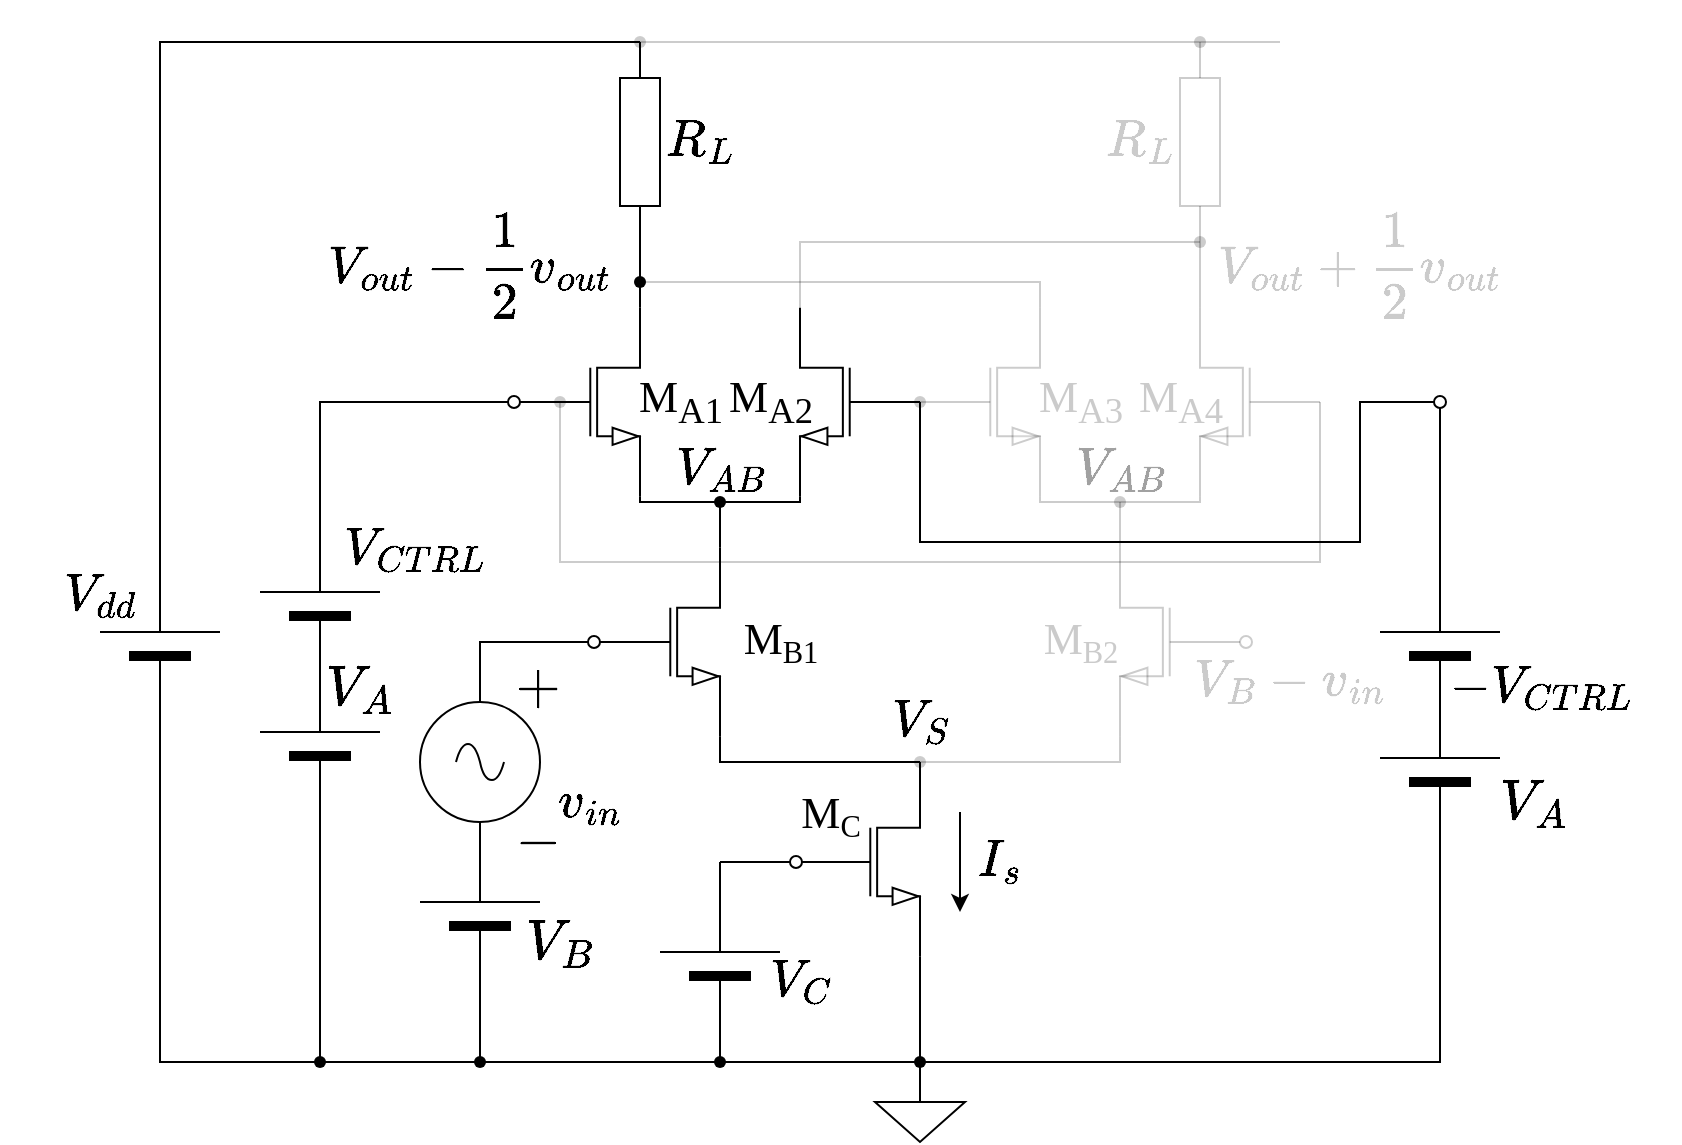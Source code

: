 <mxfile version="20.7.4" type="device"><diagram id="ffSt11Aic0SPQzXxFWyP" name="ページ1"><mxGraphModel dx="1863" dy="606" grid="1" gridSize="10" guides="1" tooltips="1" connect="1" arrows="1" fold="1" page="1" pageScale="1" pageWidth="827" pageHeight="1169" math="1" shadow="0"><root><mxCell id="0"/><mxCell id="1" parent="0"/><mxCell id="pcUQ-2sPdbmagXa1eSmp-2" value="&lt;font style=&quot;font-size: 22px;&quot;&gt;`V_{AB}`&lt;/font&gt;" style="text;html=1;align=center;verticalAlign=middle;resizable=0;points=[];autosize=1;strokeColor=none;fillColor=none;textOpacity=20;opacity=20;" parent="1" vertex="1"><mxGeometry x="385" y="294" width="110" height="40" as="geometry"/></mxCell><mxCell id="SI0TKcoXu1Lq45PawsJ8-3" value="&lt;font style=&quot;font-size: 22px;&quot;&gt;`V_{AB}`&lt;/font&gt;" style="text;html=1;align=center;verticalAlign=middle;resizable=0;points=[];autosize=1;strokeColor=none;fillColor=none;textOpacity=20;opacity=20;" parent="1" vertex="1"><mxGeometry x="385" y="294" width="110" height="40" as="geometry"/></mxCell><mxCell id="Kl91AahX80rybd4XG505-5" value="&lt;font style=&quot;font-size: 22px;&quot;&gt;`v_{i n}`&lt;/font&gt;" style="text;html=1;align=center;verticalAlign=middle;resizable=0;points=[];autosize=1;strokeColor=none;fillColor=none;" parent="1" vertex="1"><mxGeometry x="125" y="460" width="100" height="40" as="geometry"/></mxCell><mxCell id="LU3fdiuUTPA6JT0CcLVo-22" value="" style="shape=waypoint;sketch=0;fillStyle=solid;size=6;pointerEvents=1;points=[];fillColor=none;resizable=0;rotatable=0;perimeter=centerPerimeter;snapToPoint=1;opacity=20;" parent="1" vertex="1"><mxGeometry x="420" y="310" width="40" height="40" as="geometry"/></mxCell><mxCell id="LU3fdiuUTPA6JT0CcLVo-23" value="" style="shape=waypoint;sketch=0;fillStyle=solid;size=6;pointerEvents=1;points=[];fillColor=none;resizable=0;rotatable=0;perimeter=centerPerimeter;snapToPoint=1;" parent="1" vertex="1"><mxGeometry x="220" y="310" width="40" height="40" as="geometry"/></mxCell><mxCell id="LU3fdiuUTPA6JT0CcLVo-8" style="edgeStyle=orthogonalEdgeStyle;rounded=0;orthogonalLoop=1;jettySize=auto;html=1;exitX=1;exitY=1;exitDx=0;exitDy=0;exitPerimeter=0;entryX=1;entryY=1;entryDx=0;entryDy=0;entryPerimeter=0;endArrow=none;endFill=0;" parent="1" source="LU3fdiuUTPA6JT0CcLVo-1" target="LU3fdiuUTPA6JT0CcLVo-3" edge="1"><mxGeometry relative="1" as="geometry"><Array as="points"><mxPoint x="200" y="330"/><mxPoint x="280" y="330"/></Array></mxGeometry></mxCell><mxCell id="LU3fdiuUTPA6JT0CcLVo-1" value="" style="verticalLabelPosition=bottom;shadow=0;dashed=0;align=center;html=1;verticalAlign=top;shape=mxgraph.electrical.transistors.nmos;pointerEvents=1;" parent="1" vertex="1"><mxGeometry x="140" y="230" width="60" height="100" as="geometry"/></mxCell><mxCell id="LU3fdiuUTPA6JT0CcLVo-19" style="edgeStyle=orthogonalEdgeStyle;rounded=0;orthogonalLoop=1;jettySize=auto;html=1;exitX=1;exitY=0;exitDx=0;exitDy=0;exitPerimeter=0;entryX=1;entryY=0.5;entryDx=0;entryDy=0;entryPerimeter=0;endArrow=none;endFill=0;textOpacity=20;opacity=20;" parent="1" source="LU3fdiuUTPA6JT0CcLVo-3" target="LU3fdiuUTPA6JT0CcLVo-15" edge="1"><mxGeometry relative="1" as="geometry"><Array as="points"><mxPoint x="280" y="200"/></Array></mxGeometry></mxCell><mxCell id="LU3fdiuUTPA6JT0CcLVo-37" style="edgeStyle=orthogonalEdgeStyle;rounded=0;orthogonalLoop=1;jettySize=auto;html=1;exitX=0;exitY=0.5;exitDx=0;exitDy=0;exitPerimeter=0;endArrow=none;endFill=0;entryX=0;entryY=0.5;entryDx=0;entryDy=0;" parent="1" source="LU3fdiuUTPA6JT0CcLVo-3" target="LU3fdiuUTPA6JT0CcLVo-40" edge="1"><mxGeometry relative="1" as="geometry"><mxPoint x="580" y="350" as="targetPoint"/><Array as="points"><mxPoint x="340" y="350"/><mxPoint x="560" y="350"/><mxPoint x="560" y="280"/></Array></mxGeometry></mxCell><mxCell id="LU3fdiuUTPA6JT0CcLVo-3" value="" style="verticalLabelPosition=bottom;shadow=0;dashed=0;align=center;html=1;verticalAlign=top;shape=mxgraph.electrical.transistors.nmos;pointerEvents=1;flipH=1;" parent="1" vertex="1"><mxGeometry x="280" y="230" width="60" height="100" as="geometry"/></mxCell><mxCell id="LU3fdiuUTPA6JT0CcLVo-9" style="edgeStyle=orthogonalEdgeStyle;rounded=0;orthogonalLoop=1;jettySize=auto;html=1;exitX=1;exitY=1;exitDx=0;exitDy=0;exitPerimeter=0;entryX=1;entryY=1;entryDx=0;entryDy=0;entryPerimeter=0;endArrow=none;endFill=0;opacity=20;" parent="1" source="LU3fdiuUTPA6JT0CcLVo-4" target="LU3fdiuUTPA6JT0CcLVo-5" edge="1"><mxGeometry relative="1" as="geometry"><Array as="points"><mxPoint x="400" y="330"/><mxPoint x="480" y="330"/></Array></mxGeometry></mxCell><mxCell id="LU3fdiuUTPA6JT0CcLVo-18" style="edgeStyle=orthogonalEdgeStyle;rounded=0;orthogonalLoop=1;jettySize=auto;html=1;exitX=1;exitY=0;exitDx=0;exitDy=0;exitPerimeter=0;endArrow=none;endFill=0;textOpacity=20;opacity=20;" parent="1" source="LU3fdiuUTPA6JT0CcLVo-4" edge="1"><mxGeometry relative="1" as="geometry"><mxPoint x="200" y="220" as="targetPoint"/><Array as="points"><mxPoint x="400" y="220"/></Array></mxGeometry></mxCell><mxCell id="LU3fdiuUTPA6JT0CcLVo-4" value="" style="verticalLabelPosition=bottom;shadow=0;dashed=0;align=center;html=1;verticalAlign=top;shape=mxgraph.electrical.transistors.nmos;pointerEvents=1;textOpacity=20;opacity=20;" parent="1" vertex="1"><mxGeometry x="340" y="230" width="60" height="100" as="geometry"/></mxCell><mxCell id="LU3fdiuUTPA6JT0CcLVo-5" value="" style="verticalLabelPosition=bottom;shadow=0;dashed=0;align=center;html=1;verticalAlign=top;shape=mxgraph.electrical.transistors.nmos;pointerEvents=1;flipH=1;textOpacity=20;opacity=20;" parent="1" vertex="1"><mxGeometry x="480" y="230" width="60" height="100" as="geometry"/></mxCell><mxCell id="LU3fdiuUTPA6JT0CcLVo-10" style="edgeStyle=orthogonalEdgeStyle;rounded=0;orthogonalLoop=1;jettySize=auto;html=1;exitX=1;exitY=0;exitDx=0;exitDy=0;exitPerimeter=0;endArrow=none;endFill=0;" parent="1" source="LU3fdiuUTPA6JT0CcLVo-6" target="LU3fdiuUTPA6JT0CcLVo-23" edge="1"><mxGeometry relative="1" as="geometry"><mxPoint x="240" y="340" as="targetPoint"/></mxGeometry></mxCell><mxCell id="SI0TKcoXu1Lq45PawsJ8-9" style="edgeStyle=orthogonalEdgeStyle;shape=connector;rounded=0;orthogonalLoop=1;jettySize=auto;html=1;exitX=1;exitY=1;exitDx=0;exitDy=0;exitPerimeter=0;entryX=1.002;entryY=0.737;entryDx=0;entryDy=0;entryPerimeter=0;labelBackgroundColor=default;strokeColor=default;fontFamily=Helvetica;fontSize=11;fontColor=default;endArrow=none;endFill=0;" parent="1" source="LU3fdiuUTPA6JT0CcLVo-6" target="LU3fdiuUTPA6JT0CcLVo-24" edge="1"><mxGeometry relative="1" as="geometry"><Array as="points"><mxPoint x="240" y="460"/></Array></mxGeometry></mxCell><mxCell id="LU3fdiuUTPA6JT0CcLVo-6" value="" style="verticalLabelPosition=bottom;shadow=0;dashed=0;align=center;html=1;verticalAlign=top;shape=mxgraph.electrical.transistors.nmos;pointerEvents=1;" parent="1" vertex="1"><mxGeometry x="180" y="350" width="60" height="100" as="geometry"/></mxCell><mxCell id="LU3fdiuUTPA6JT0CcLVo-11" style="edgeStyle=orthogonalEdgeStyle;rounded=0;orthogonalLoop=1;jettySize=auto;html=1;exitX=1;exitY=0;exitDx=0;exitDy=0;exitPerimeter=0;endArrow=none;endFill=0;textOpacity=20;opacity=20;" parent="1" source="LU3fdiuUTPA6JT0CcLVo-7" target="LU3fdiuUTPA6JT0CcLVo-22" edge="1"><mxGeometry relative="1" as="geometry"><mxPoint x="440" y="340" as="targetPoint"/></mxGeometry></mxCell><mxCell id="SI0TKcoXu1Lq45PawsJ8-1" style="edgeStyle=orthogonalEdgeStyle;rounded=0;orthogonalLoop=1;jettySize=auto;html=1;exitX=1;exitY=1;exitDx=0;exitDy=0;exitPerimeter=0;entryX=0.989;entryY=0.579;entryDx=0;entryDy=0;entryPerimeter=0;opacity=20;endArrow=none;endFill=0;" parent="1" source="LU3fdiuUTPA6JT0CcLVo-7" target="LU3fdiuUTPA6JT0CcLVo-24" edge="1"><mxGeometry relative="1" as="geometry"><Array as="points"><mxPoint x="440" y="460"/></Array></mxGeometry></mxCell><mxCell id="LU3fdiuUTPA6JT0CcLVo-7" value="" style="verticalLabelPosition=bottom;shadow=0;dashed=0;align=center;html=1;verticalAlign=top;shape=mxgraph.electrical.transistors.nmos;pointerEvents=1;flipH=1;textOpacity=20;opacity=20;" parent="1" vertex="1"><mxGeometry x="440" y="350" width="60" height="100" as="geometry"/></mxCell><mxCell id="LU3fdiuUTPA6JT0CcLVo-31" style="edgeStyle=orthogonalEdgeStyle;rounded=0;orthogonalLoop=1;jettySize=auto;html=1;exitX=0.5;exitY=0;exitDx=0;exitDy=0;exitPerimeter=0;endArrow=none;endFill=0;" parent="1" target="LU3fdiuUTPA6JT0CcLVo-24" edge="1"><mxGeometry relative="1" as="geometry"><mxPoint x="340" y="480" as="sourcePoint"/></mxGeometry></mxCell><mxCell id="LU3fdiuUTPA6JT0CcLVo-16" style="edgeStyle=orthogonalEdgeStyle;rounded=0;orthogonalLoop=1;jettySize=auto;html=1;exitX=1;exitY=0.5;exitDx=0;exitDy=0;exitPerimeter=0;entryX=1;entryY=0;entryDx=0;entryDy=0;entryPerimeter=0;endArrow=none;endFill=0;" parent="1" source="LU3fdiuUTPA6JT0CcLVo-14" target="LU3fdiuUTPA6JT0CcLVo-1" edge="1"><mxGeometry relative="1" as="geometry"/></mxCell><mxCell id="LU3fdiuUTPA6JT0CcLVo-14" value="" style="pointerEvents=1;verticalLabelPosition=bottom;shadow=0;dashed=0;align=center;html=1;verticalAlign=top;shape=mxgraph.electrical.resistors.resistor_1;direction=south;" parent="1" vertex="1"><mxGeometry x="190" y="100" width="20" height="100" as="geometry"/></mxCell><mxCell id="LU3fdiuUTPA6JT0CcLVo-17" style="edgeStyle=orthogonalEdgeStyle;rounded=0;orthogonalLoop=1;jettySize=auto;html=1;exitX=1;exitY=0.5;exitDx=0;exitDy=0;exitPerimeter=0;entryX=1;entryY=0;entryDx=0;entryDy=0;entryPerimeter=0;endArrow=none;endFill=0;textOpacity=20;opacity=20;" parent="1" source="LU3fdiuUTPA6JT0CcLVo-15" target="LU3fdiuUTPA6JT0CcLVo-5" edge="1"><mxGeometry relative="1" as="geometry"/></mxCell><mxCell id="LU3fdiuUTPA6JT0CcLVo-15" value="" style="pointerEvents=1;verticalLabelPosition=bottom;shadow=0;dashed=0;align=center;html=1;verticalAlign=top;shape=mxgraph.electrical.resistors.resistor_1;direction=south;textOpacity=20;opacity=20;" parent="1" vertex="1"><mxGeometry x="470" y="100" width="20" height="100" as="geometry"/></mxCell><mxCell id="LU3fdiuUTPA6JT0CcLVo-20" value="" style="shape=waypoint;sketch=0;fillStyle=solid;size=6;pointerEvents=1;points=[];fillColor=none;resizable=0;rotatable=0;perimeter=centerPerimeter;snapToPoint=1;" parent="1" vertex="1"><mxGeometry x="180" y="200" width="40" height="40" as="geometry"/></mxCell><mxCell id="LU3fdiuUTPA6JT0CcLVo-21" value="" style="shape=waypoint;sketch=0;fillStyle=solid;size=6;pointerEvents=1;points=[];fillColor=none;resizable=0;rotatable=0;perimeter=centerPerimeter;snapToPoint=1;textOpacity=20;opacity=20;" parent="1" vertex="1"><mxGeometry x="460" y="180" width="40" height="40" as="geometry"/></mxCell><mxCell id="LU3fdiuUTPA6JT0CcLVo-24" value="" style="shape=waypoint;sketch=0;fillStyle=solid;size=6;pointerEvents=1;points=[];fillColor=none;resizable=0;rotatable=0;perimeter=centerPerimeter;snapToPoint=1;opacity=20;" parent="1" vertex="1"><mxGeometry x="320" y="440" width="40" height="40" as="geometry"/></mxCell><mxCell id="LU3fdiuUTPA6JT0CcLVo-27" value="" style="shape=waypoint;sketch=0;fillStyle=solid;size=6;pointerEvents=1;points=[];fillColor=none;resizable=0;rotatable=0;perimeter=centerPerimeter;snapToPoint=1;textOpacity=20;opacity=20;" parent="1" vertex="1"><mxGeometry x="180" y="80" width="40" height="40" as="geometry"/></mxCell><mxCell id="LU3fdiuUTPA6JT0CcLVo-28" value="" style="shape=waypoint;sketch=0;fillStyle=solid;size=6;pointerEvents=1;points=[];fillColor=none;resizable=0;rotatable=0;perimeter=centerPerimeter;snapToPoint=1;textOpacity=20;opacity=20;" parent="1" vertex="1"><mxGeometry x="460" y="80" width="40" height="40" as="geometry"/></mxCell><mxCell id="LU3fdiuUTPA6JT0CcLVo-29" value="" style="verticalLabelPosition=bottom;shadow=0;dashed=0;align=center;html=1;verticalAlign=top;strokeWidth=1;shape=ellipse;perimeter=ellipsePerimeter;aspect=fixed;" parent="1" vertex="1"><mxGeometry x="174" y="397" width="6" height="6" as="geometry"/></mxCell><mxCell id="SI0TKcoXu1Lq45PawsJ8-13" style="edgeStyle=orthogonalEdgeStyle;shape=connector;rounded=0;orthogonalLoop=1;jettySize=auto;html=1;exitX=0.5;exitY=0;exitDx=0;exitDy=0;exitPerimeter=0;entryX=-0.003;entryY=0.735;entryDx=0;entryDy=0;entryPerimeter=0;labelBackgroundColor=default;strokeColor=default;fontFamily=Helvetica;fontSize=11;fontColor=default;endArrow=none;endFill=0;" parent="1" source="LU3fdiuUTPA6JT0CcLVo-30" target="SI0TKcoXu1Lq45PawsJ8-11" edge="1"><mxGeometry relative="1" as="geometry"/></mxCell><mxCell id="LU3fdiuUTPA6JT0CcLVo-30" value="" style="pointerEvents=1;verticalLabelPosition=bottom;shadow=0;dashed=0;align=center;html=1;verticalAlign=top;shape=mxgraph.electrical.signal_sources.signal_ground;" parent="1" vertex="1"><mxGeometry x="317.5" y="620" width="45" height="30" as="geometry"/></mxCell><mxCell id="LU3fdiuUTPA6JT0CcLVo-33" value="" style="verticalLabelPosition=bottom;shadow=0;dashed=0;align=center;html=1;verticalAlign=top;strokeWidth=1;shape=ellipse;perimeter=ellipsePerimeter;aspect=fixed;" parent="1" vertex="1"><mxGeometry x="134" y="277" width="6" height="6" as="geometry"/></mxCell><mxCell id="LU3fdiuUTPA6JT0CcLVo-34" value="" style="verticalLabelPosition=bottom;shadow=0;dashed=0;align=center;html=1;verticalAlign=top;strokeWidth=1;shape=ellipse;perimeter=ellipsePerimeter;aspect=fixed;textOpacity=20;opacity=20;" parent="1" vertex="1"><mxGeometry x="500" y="397" width="6" height="6" as="geometry"/></mxCell><mxCell id="LU3fdiuUTPA6JT0CcLVo-38" value="" style="endArrow=none;html=1;rounded=0;exitX=0;exitY=0.5;exitDx=0;exitDy=0;exitPerimeter=0;opacity=20;" parent="1" source="LU3fdiuUTPA6JT0CcLVo-5" edge="1"><mxGeometry width="50" height="50" relative="1" as="geometry"><mxPoint x="540" y="360" as="sourcePoint"/><mxPoint x="160" y="280" as="targetPoint"/><Array as="points"><mxPoint x="540" y="360"/><mxPoint x="160" y="360"/></Array></mxGeometry></mxCell><mxCell id="LU3fdiuUTPA6JT0CcLVo-39" value="" style="shape=waypoint;sketch=0;fillStyle=solid;size=6;pointerEvents=1;points=[];fillColor=none;resizable=0;rotatable=0;perimeter=centerPerimeter;snapToPoint=1;opacity=20;" parent="1" vertex="1"><mxGeometry x="140" y="260" width="40" height="40" as="geometry"/></mxCell><mxCell id="LU3fdiuUTPA6JT0CcLVo-40" value="" style="verticalLabelPosition=bottom;shadow=0;dashed=0;align=center;html=1;verticalAlign=top;strokeWidth=1;shape=ellipse;perimeter=ellipsePerimeter;aspect=fixed;" parent="1" vertex="1"><mxGeometry x="597" y="277" width="6" height="6" as="geometry"/></mxCell><mxCell id="LU3fdiuUTPA6JT0CcLVo-41" value="&lt;font style=&quot;font-size: 22px;&quot;&gt;`R_L`&lt;/font&gt;" style="text;html=1;align=center;verticalAlign=middle;resizable=0;points=[];autosize=1;strokeColor=none;fillColor=none;" parent="1" vertex="1"><mxGeometry x="190" y="130" width="80" height="40" as="geometry"/></mxCell><mxCell id="LU3fdiuUTPA6JT0CcLVo-42" value="&lt;font style=&quot;font-size: 22px;&quot;&gt;`R_L`&lt;/font&gt;" style="text;html=1;align=center;verticalAlign=middle;resizable=0;points=[];autosize=1;strokeColor=none;fillColor=none;opacity=20;textOpacity=20;" parent="1" vertex="1"><mxGeometry x="410" y="130" width="80" height="40" as="geometry"/></mxCell><mxCell id="Kl91AahX80rybd4XG505-3" value="&lt;font style=&quot;font-size: 22px;&quot;&gt;`V_{CTRL}`&lt;/font&gt;" style="text;html=1;align=center;verticalAlign=middle;resizable=0;points=[];autosize=1;strokeColor=none;fillColor=none;" parent="1" vertex="1"><mxGeometry x="17" y="334" width="140" height="40" as="geometry"/></mxCell><mxCell id="Kl91AahX80rybd4XG505-4" value="&lt;font style=&quot;font-size: 22px;&quot;&gt;`-V_{CTRL}`&lt;/font&gt;" style="text;html=1;align=center;verticalAlign=middle;resizable=0;points=[];autosize=1;strokeColor=none;fillColor=none;opacity=20;" parent="1" vertex="1"><mxGeometry x="580" y="403" width="140" height="40" as="geometry"/></mxCell><mxCell id="Kl91AahX80rybd4XG505-7" value="&lt;font style=&quot;font-size: 22px;&quot;&gt;`V_{out}+1/2v_{out}`&lt;/font&gt;" style="text;html=1;align=center;verticalAlign=middle;resizable=0;points=[];autosize=1;strokeColor=none;fillColor=none;textOpacity=20;opacity=20;" parent="1" vertex="1"><mxGeometry x="450" y="191" width="220" height="40" as="geometry"/></mxCell><mxCell id="Kl91AahX80rybd4XG505-8" value="&lt;font style=&quot;font-size: 22px;&quot;&gt;`V_{out}-1/2v_{out}`&lt;/font&gt;" style="text;html=1;align=center;verticalAlign=middle;resizable=0;points=[];autosize=1;strokeColor=none;fillColor=none;" parent="1" vertex="1"><mxGeometry x="5" y="191" width="220" height="40" as="geometry"/></mxCell><mxCell id="sLCi0BuDtOHvMz8nZDKj-1" value="&lt;font style=&quot;font-size: 22px;&quot;&gt;`I_{s}`&lt;/font&gt;" style="text;html=1;align=center;verticalAlign=middle;resizable=0;points=[];autosize=1;strokeColor=none;fillColor=none;" parent="1" vertex="1"><mxGeometry x="340" y="490" width="80" height="40" as="geometry"/></mxCell><mxCell id="sLCi0BuDtOHvMz8nZDKj-3" value="" style="endArrow=classic;html=1;rounded=0;" parent="1" edge="1"><mxGeometry width="50" height="50" relative="1" as="geometry"><mxPoint x="360" y="485" as="sourcePoint"/><mxPoint x="360" y="535" as="targetPoint"/></mxGeometry></mxCell><mxCell id="pcUQ-2sPdbmagXa1eSmp-1" value="&lt;font style=&quot;font-size: 22px;&quot;&gt;`V_{AB}`&lt;/font&gt;" style="text;html=1;align=center;verticalAlign=middle;resizable=0;points=[];autosize=1;strokeColor=none;fillColor=none;" parent="1" vertex="1"><mxGeometry x="185" y="294" width="110" height="40" as="geometry"/></mxCell><mxCell id="1ugJsc3YqPh5T_xGEs7c-1" value="&lt;font style=&quot;font-size: 22px;&quot;&gt;`V_{S}`&lt;/font&gt;" style="text;html=1;align=center;verticalAlign=middle;resizable=0;points=[];autosize=1;strokeColor=none;fillColor=none;" parent="1" vertex="1"><mxGeometry x="295" y="420" width="90" height="40" as="geometry"/></mxCell><mxCell id="0d8r89n4B-2JLxZlGsxN-1" style="edgeStyle=orthogonalEdgeStyle;rounded=0;orthogonalLoop=1;jettySize=auto;html=1;exitX=1;exitY=1;exitDx=0;exitDy=0;exitPerimeter=0;entryX=0.529;entryY=0.012;entryDx=0;entryDy=0;entryPerimeter=0;endArrow=none;endFill=0;" parent="1" source="tbDva1GplSQeZt8lTgYG-1" target="SI0TKcoXu1Lq45PawsJ8-11" edge="1"><mxGeometry relative="1" as="geometry"/></mxCell><mxCell id="tbDva1GplSQeZt8lTgYG-1" value="" style="verticalLabelPosition=bottom;shadow=0;dashed=0;align=center;html=1;verticalAlign=top;shape=mxgraph.electrical.transistors.nmos;pointerEvents=1;" parent="1" vertex="1"><mxGeometry x="280" y="460" width="60" height="100" as="geometry"/></mxCell><mxCell id="tbDva1GplSQeZt8lTgYG-2" value="" style="verticalLabelPosition=bottom;shadow=0;dashed=0;align=center;html=1;verticalAlign=top;strokeWidth=1;shape=ellipse;perimeter=ellipsePerimeter;aspect=fixed;" parent="1" vertex="1"><mxGeometry x="275" y="507" width="6" height="6" as="geometry"/></mxCell><mxCell id="tbDva1GplSQeZt8lTgYG-4" value="&lt;font style=&quot;font-size: 22px;&quot;&gt;`V_{C}`&lt;/font&gt;" style="text;html=1;align=center;verticalAlign=middle;resizable=0;points=[];autosize=1;strokeColor=none;fillColor=none;" parent="1" vertex="1"><mxGeometry x="230" y="550" width="100" height="40" as="geometry"/></mxCell><mxCell id="6eA2RvXwnaoV6-tkCbMX-1" value="" style="shape=waypoint;sketch=0;fillStyle=solid;size=6;pointerEvents=1;points=[];fillColor=none;resizable=0;rotatable=0;perimeter=centerPerimeter;snapToPoint=1;fontFamily=Helvetica;fontSize=11;fontColor=default;opacity=20;" parent="1" vertex="1"><mxGeometry x="330" y="270" width="20" height="20" as="geometry"/></mxCell><mxCell id="SI0TKcoXu1Lq45PawsJ8-2" value="&lt;font style=&quot;font-size: 22px;&quot;&gt;`V_{B}-v_{i n}`&lt;/font&gt;" style="text;html=1;align=center;verticalAlign=middle;resizable=0;points=[];autosize=1;strokeColor=none;fillColor=none;opacity=20;textOpacity=20;" parent="1" vertex="1"><mxGeometry x="445" y="400" width="160" height="40" as="geometry"/></mxCell><mxCell id="SI0TKcoXu1Lq45PawsJ8-4" value="" style="endArrow=none;html=1;rounded=0;labelBackgroundColor=default;strokeColor=default;fontFamily=Helvetica;fontSize=11;fontColor=default;shape=connector;opacity=20;entryX=-0.058;entryY=0.552;entryDx=0;entryDy=0;entryPerimeter=0;exitX=0.998;exitY=0.408;exitDx=0;exitDy=0;exitPerimeter=0;" parent="1" source="LU3fdiuUTPA6JT0CcLVo-27" target="LU3fdiuUTPA6JT0CcLVo-28" edge="1"><mxGeometry x="1" y="32" width="50" height="50" relative="1" as="geometry"><mxPoint x="290" y="110" as="sourcePoint"/><mxPoint x="290" y="160" as="targetPoint"/><mxPoint x="22" y="-30" as="offset"/></mxGeometry></mxCell><mxCell id="SI0TKcoXu1Lq45PawsJ8-5" value="" style="endArrow=none;html=1;rounded=0;labelBackgroundColor=default;strokeColor=default;fontFamily=Helvetica;fontSize=11;fontColor=default;shape=connector;opacity=20;entryX=1.038;entryY=0.6;entryDx=0;entryDy=0;entryPerimeter=0;" parent="1" target="LU3fdiuUTPA6JT0CcLVo-28" edge="1"><mxGeometry width="50" height="50" relative="1" as="geometry"><mxPoint x="520" y="100" as="sourcePoint"/><mxPoint x="570" y="50" as="targetPoint"/></mxGeometry></mxCell><mxCell id="SI0TKcoXu1Lq45PawsJ8-39" style="edgeStyle=orthogonalEdgeStyle;shape=connector;rounded=0;orthogonalLoop=1;jettySize=auto;html=1;exitX=0;exitY=0.5;exitDx=0;exitDy=0;exitPerimeter=0;entryX=-0.118;entryY=0.664;entryDx=0;entryDy=0;entryPerimeter=0;labelBackgroundColor=default;strokeColor=default;fontFamily=Helvetica;fontSize=11;fontColor=default;endArrow=none;endFill=0;" parent="1" source="SI0TKcoXu1Lq45PawsJ8-10" target="SI0TKcoXu1Lq45PawsJ8-27" edge="1"><mxGeometry relative="1" as="geometry"><Array as="points"><mxPoint x="-40" y="610"/></Array></mxGeometry></mxCell><mxCell id="SI0TKcoXu1Lq45PawsJ8-40" style="edgeStyle=orthogonalEdgeStyle;shape=connector;rounded=0;orthogonalLoop=1;jettySize=auto;html=1;exitX=1;exitY=0.5;exitDx=0;exitDy=0;exitPerimeter=0;entryX=-0.005;entryY=0.501;entryDx=0;entryDy=0;entryPerimeter=0;labelBackgroundColor=default;strokeColor=default;fontFamily=Helvetica;fontSize=11;fontColor=default;endArrow=none;endFill=0;" parent="1" source="SI0TKcoXu1Lq45PawsJ8-10" target="LU3fdiuUTPA6JT0CcLVo-27" edge="1"><mxGeometry relative="1" as="geometry"><Array as="points"><mxPoint x="-40" y="100"/></Array></mxGeometry></mxCell><mxCell id="SI0TKcoXu1Lq45PawsJ8-10" value="" style="verticalLabelPosition=bottom;shadow=0;dashed=0;align=center;fillColor=strokeColor;html=1;verticalAlign=top;strokeWidth=1;shape=mxgraph.electrical.miscellaneous.monocell_battery;fontFamily=Helvetica;fontSize=11;fontColor=default;direction=north;" parent="1" vertex="1"><mxGeometry x="-70" y="350" width="60" height="100" as="geometry"/></mxCell><mxCell id="SI0TKcoXu1Lq45PawsJ8-25" style="edgeStyle=orthogonalEdgeStyle;shape=connector;rounded=0;orthogonalLoop=1;jettySize=auto;html=1;entryX=1.05;entryY=0.425;entryDx=0;entryDy=0;entryPerimeter=0;labelBackgroundColor=default;strokeColor=default;fontFamily=Helvetica;fontSize=11;fontColor=default;endArrow=none;endFill=0;" parent="1" source="SI0TKcoXu1Lq45PawsJ8-11" target="SI0TKcoXu1Lq45PawsJ8-23" edge="1"><mxGeometry relative="1" as="geometry"/></mxCell><mxCell id="SI0TKcoXu1Lq45PawsJ8-11" value="" style="shape=waypoint;sketch=0;fillStyle=solid;size=6;pointerEvents=1;points=[];fillColor=none;resizable=0;rotatable=0;perimeter=centerPerimeter;snapToPoint=1;fontFamily=Helvetica;fontSize=11;fontColor=default;" parent="1" vertex="1"><mxGeometry x="320" y="590" width="40" height="40" as="geometry"/></mxCell><mxCell id="SI0TKcoXu1Lq45PawsJ8-37" style="edgeStyle=orthogonalEdgeStyle;shape=connector;rounded=0;orthogonalLoop=1;jettySize=auto;html=1;exitX=1;exitY=0.5;exitDx=0;exitDy=0;exitPerimeter=0;entryX=0;entryY=0.5;entryDx=0;entryDy=0;labelBackgroundColor=default;strokeColor=default;fontFamily=Helvetica;fontSize=11;fontColor=default;endArrow=none;endFill=0;" parent="1" source="SI0TKcoXu1Lq45PawsJ8-15" target="LU3fdiuUTPA6JT0CcLVo-33" edge="1"><mxGeometry relative="1" as="geometry"/></mxCell><mxCell id="SI0TKcoXu1Lq45PawsJ8-15" value="" style="verticalLabelPosition=bottom;shadow=0;dashed=0;align=center;fillColor=strokeColor;html=1;verticalAlign=top;strokeWidth=1;shape=mxgraph.electrical.miscellaneous.monocell_battery;fontFamily=Helvetica;fontSize=11;fontColor=default;direction=north;" parent="1" vertex="1"><mxGeometry x="10" y="330" width="60" height="100" as="geometry"/></mxCell><mxCell id="SI0TKcoXu1Lq45PawsJ8-29" style="edgeStyle=orthogonalEdgeStyle;shape=connector;rounded=0;orthogonalLoop=1;jettySize=auto;html=1;exitX=0;exitY=0.5;exitDx=0;exitDy=0;exitPerimeter=0;entryX=0.494;entryY=0.009;entryDx=0;entryDy=0;entryPerimeter=0;labelBackgroundColor=default;strokeColor=default;fontFamily=Helvetica;fontSize=11;fontColor=default;endArrow=none;endFill=0;" parent="1" source="SI0TKcoXu1Lq45PawsJ8-16" target="SI0TKcoXu1Lq45PawsJ8-26" edge="1"><mxGeometry relative="1" as="geometry"/></mxCell><mxCell id="SI0TKcoXu1Lq45PawsJ8-16" value="" style="verticalLabelPosition=bottom;shadow=0;dashed=0;align=center;fillColor=strokeColor;html=1;verticalAlign=top;strokeWidth=1;shape=mxgraph.electrical.miscellaneous.monocell_battery;fontFamily=Helvetica;fontSize=11;fontColor=default;direction=north;" parent="1" vertex="1"><mxGeometry x="90" y="485" width="60" height="100" as="geometry"/></mxCell><mxCell id="SI0TKcoXu1Lq45PawsJ8-45" style="edgeStyle=orthogonalEdgeStyle;shape=connector;rounded=0;orthogonalLoop=1;jettySize=auto;html=1;exitX=1;exitY=0.5;exitDx=0;exitDy=0;exitPerimeter=0;entryX=0.5;entryY=1;entryDx=0;entryDy=0;labelBackgroundColor=default;strokeColor=default;fontFamily=Helvetica;fontSize=11;fontColor=default;endArrow=none;endFill=0;" parent="1" source="SI0TKcoXu1Lq45PawsJ8-17" target="LU3fdiuUTPA6JT0CcLVo-40" edge="1"><mxGeometry relative="1" as="geometry"/></mxCell><mxCell id="SI0TKcoXu1Lq45PawsJ8-17" value="" style="verticalLabelPosition=bottom;shadow=0;dashed=0;align=center;fillColor=strokeColor;html=1;verticalAlign=top;strokeWidth=1;shape=mxgraph.electrical.miscellaneous.monocell_battery;fontFamily=Helvetica;fontSize=11;fontColor=default;direction=north;" parent="1" vertex="1"><mxGeometry x="570" y="350" width="60" height="100" as="geometry"/></mxCell><mxCell id="SI0TKcoXu1Lq45PawsJ8-35" style="edgeStyle=orthogonalEdgeStyle;shape=connector;rounded=0;orthogonalLoop=1;jettySize=auto;html=1;exitX=0;exitY=0.5;exitDx=0;exitDy=0;exitPerimeter=0;entryX=0.288;entryY=0.009;entryDx=0;entryDy=0;entryPerimeter=0;labelBackgroundColor=default;strokeColor=default;fontFamily=Helvetica;fontSize=11;fontColor=default;endArrow=none;endFill=0;" parent="1" source="SI0TKcoXu1Lq45PawsJ8-19" target="SI0TKcoXu1Lq45PawsJ8-27" edge="1"><mxGeometry relative="1" as="geometry"/></mxCell><mxCell id="SI0TKcoXu1Lq45PawsJ8-19" value="" style="verticalLabelPosition=bottom;shadow=0;dashed=0;align=center;fillColor=strokeColor;html=1;verticalAlign=top;strokeWidth=1;shape=mxgraph.electrical.miscellaneous.monocell_battery;fontFamily=Helvetica;fontSize=11;fontColor=default;direction=north;" parent="1" vertex="1"><mxGeometry x="10" y="400" width="60" height="100" as="geometry"/></mxCell><mxCell id="SI0TKcoXu1Lq45PawsJ8-21" style="edgeStyle=orthogonalEdgeStyle;shape=connector;rounded=0;orthogonalLoop=1;jettySize=auto;html=1;exitX=1;exitY=0.5;exitDx=0;exitDy=0;exitPerimeter=0;entryX=0;entryY=0.5;entryDx=0;entryDy=0;labelBackgroundColor=default;strokeColor=default;fontFamily=Helvetica;fontSize=11;fontColor=default;endArrow=none;endFill=0;" parent="1" source="SI0TKcoXu1Lq45PawsJ8-20" target="tbDva1GplSQeZt8lTgYG-2" edge="1"><mxGeometry relative="1" as="geometry"/></mxCell><mxCell id="SI0TKcoXu1Lq45PawsJ8-24" style="edgeStyle=orthogonalEdgeStyle;shape=connector;rounded=0;orthogonalLoop=1;jettySize=auto;html=1;exitX=0;exitY=0.5;exitDx=0;exitDy=0;exitPerimeter=0;entryX=0.49;entryY=0.012;entryDx=0;entryDy=0;entryPerimeter=0;labelBackgroundColor=default;strokeColor=default;fontFamily=Helvetica;fontSize=11;fontColor=default;endArrow=none;endFill=0;" parent="1" source="SI0TKcoXu1Lq45PawsJ8-20" target="SI0TKcoXu1Lq45PawsJ8-23" edge="1"><mxGeometry relative="1" as="geometry"/></mxCell><mxCell id="SI0TKcoXu1Lq45PawsJ8-20" value="" style="verticalLabelPosition=bottom;shadow=0;dashed=0;align=center;fillColor=strokeColor;html=1;verticalAlign=top;strokeWidth=1;shape=mxgraph.electrical.miscellaneous.monocell_battery;fontFamily=Helvetica;fontSize=11;fontColor=default;direction=north;" parent="1" vertex="1"><mxGeometry x="210" y="510" width="60" height="100" as="geometry"/></mxCell><mxCell id="SI0TKcoXu1Lq45PawsJ8-23" value="" style="shape=waypoint;sketch=0;fillStyle=solid;size=6;pointerEvents=1;points=[];fillColor=none;resizable=0;rotatable=0;perimeter=centerPerimeter;snapToPoint=1;fontFamily=Helvetica;fontSize=11;fontColor=default;" parent="1" vertex="1"><mxGeometry x="220" y="590" width="40" height="40" as="geometry"/></mxCell><mxCell id="SI0TKcoXu1Lq45PawsJ8-42" style="edgeStyle=orthogonalEdgeStyle;shape=connector;rounded=0;orthogonalLoop=1;jettySize=auto;html=1;labelBackgroundColor=default;strokeColor=default;fontFamily=Helvetica;fontSize=11;fontColor=default;endArrow=none;endFill=0;" parent="1" source="SI0TKcoXu1Lq45PawsJ8-26" target="SI0TKcoXu1Lq45PawsJ8-23" edge="1"><mxGeometry relative="1" as="geometry"/></mxCell><mxCell id="SI0TKcoXu1Lq45PawsJ8-26" value="" style="shape=waypoint;sketch=0;fillStyle=solid;size=6;pointerEvents=1;points=[];fillColor=none;resizable=0;rotatable=0;perimeter=centerPerimeter;snapToPoint=1;fontFamily=Helvetica;fontSize=11;fontColor=default;" parent="1" vertex="1"><mxGeometry x="100" y="590" width="40" height="40" as="geometry"/></mxCell><mxCell id="SI0TKcoXu1Lq45PawsJ8-41" style="edgeStyle=orthogonalEdgeStyle;shape=connector;rounded=0;orthogonalLoop=1;jettySize=auto;html=1;entryX=0.019;entryY=0.49;entryDx=0;entryDy=0;entryPerimeter=0;labelBackgroundColor=default;strokeColor=default;fontFamily=Helvetica;fontSize=11;fontColor=default;endArrow=none;endFill=0;" parent="1" source="SI0TKcoXu1Lq45PawsJ8-27" target="SI0TKcoXu1Lq45PawsJ8-26" edge="1"><mxGeometry relative="1" as="geometry"/></mxCell><mxCell id="SI0TKcoXu1Lq45PawsJ8-27" value="" style="shape=waypoint;sketch=0;fillStyle=solid;size=6;pointerEvents=1;points=[];fillColor=none;resizable=0;rotatable=0;perimeter=centerPerimeter;snapToPoint=1;fontFamily=Helvetica;fontSize=11;fontColor=default;" parent="1" vertex="1"><mxGeometry x="20" y="590" width="40" height="40" as="geometry"/></mxCell><mxCell id="SI0TKcoXu1Lq45PawsJ8-30" style="edgeStyle=orthogonalEdgeStyle;shape=connector;rounded=0;orthogonalLoop=1;jettySize=auto;html=1;exitX=0.5;exitY=0;exitDx=0;exitDy=0;exitPerimeter=0;entryX=0;entryY=0.5;entryDx=0;entryDy=0;labelBackgroundColor=default;strokeColor=default;fontFamily=Helvetica;fontSize=11;fontColor=default;endArrow=none;endFill=0;" parent="1" source="SI0TKcoXu1Lq45PawsJ8-28" target="LU3fdiuUTPA6JT0CcLVo-29" edge="1"><mxGeometry relative="1" as="geometry"/></mxCell><mxCell id="SI0TKcoXu1Lq45PawsJ8-28" value="" style="pointerEvents=1;verticalLabelPosition=bottom;shadow=0;dashed=0;align=center;html=1;verticalAlign=top;shape=mxgraph.electrical.signal_sources.source;aspect=fixed;points=[[0.5,0,0],[1,0.5,0],[0.5,1,0],[0,0.5,0]];elSignalType=ac;fontFamily=Helvetica;fontSize=11;fontColor=default;" parent="1" vertex="1"><mxGeometry x="90" y="430" width="60" height="60" as="geometry"/></mxCell><mxCell id="SI0TKcoXu1Lq45PawsJ8-32" value="&lt;font style=&quot;font-size: 24px;&quot;&gt;`V_{B}`&lt;/font&gt;" style="text;html=1;align=center;verticalAlign=middle;resizable=0;points=[];autosize=1;strokeColor=none;fillColor=none;fontSize=11;fontFamily=Helvetica;fontColor=default;" parent="1" vertex="1"><mxGeometry x="110" y="530" width="100" height="40" as="geometry"/></mxCell><mxCell id="SI0TKcoXu1Lq45PawsJ8-33" value="&lt;font style=&quot;font-size: 24px;&quot;&gt;`-`&lt;/font&gt;" style="text;html=1;align=center;verticalAlign=middle;resizable=0;points=[];autosize=1;strokeColor=none;fillColor=none;fontSize=11;fontFamily=Helvetica;fontColor=default;" parent="1" vertex="1"><mxGeometry x="124" y="480" width="50" height="40" as="geometry"/></mxCell><mxCell id="SI0TKcoXu1Lq45PawsJ8-34" value="&lt;font style=&quot;font-size: 24px;&quot;&gt;`+`&lt;/font&gt;" style="text;html=1;align=center;verticalAlign=middle;resizable=0;points=[];autosize=1;strokeColor=none;fillColor=none;fontSize=11;fontFamily=Helvetica;fontColor=default;" parent="1" vertex="1"><mxGeometry x="124" y="403" width="50" height="40" as="geometry"/></mxCell><mxCell id="SI0TKcoXu1Lq45PawsJ8-36" value="&lt;font style=&quot;font-size: 24px;&quot;&gt;`V_{A}`&lt;/font&gt;" style="text;html=1;align=center;verticalAlign=middle;resizable=0;points=[];autosize=1;strokeColor=none;fillColor=none;fontSize=11;fontFamily=Helvetica;fontColor=default;" parent="1" vertex="1"><mxGeometry x="10" y="403" width="100" height="40" as="geometry"/></mxCell><mxCell id="SI0TKcoXu1Lq45PawsJ8-38" value="&lt;font style=&quot;font-size: 22px;&quot;&gt;`V_{dd}`&lt;/font&gt;" style="text;html=1;align=center;verticalAlign=middle;resizable=0;points=[];autosize=1;strokeColor=none;fillColor=none;" parent="1" vertex="1"><mxGeometry x="-120" y="357" width="100" height="40" as="geometry"/></mxCell><mxCell id="SI0TKcoXu1Lq45PawsJ8-46" style="edgeStyle=orthogonalEdgeStyle;shape=connector;rounded=0;orthogonalLoop=1;jettySize=auto;html=1;exitX=0;exitY=0.5;exitDx=0;exitDy=0;exitPerimeter=0;entryX=1.029;entryY=0.504;entryDx=0;entryDy=0;entryPerimeter=0;labelBackgroundColor=default;strokeColor=default;fontFamily=Helvetica;fontSize=11;fontColor=default;endArrow=none;endFill=0;" parent="1" source="SI0TKcoXu1Lq45PawsJ8-43" target="SI0TKcoXu1Lq45PawsJ8-11" edge="1"><mxGeometry relative="1" as="geometry"><Array as="points"><mxPoint x="600" y="610"/></Array></mxGeometry></mxCell><mxCell id="SI0TKcoXu1Lq45PawsJ8-43" value="" style="verticalLabelPosition=bottom;shadow=0;dashed=0;align=center;fillColor=strokeColor;html=1;verticalAlign=top;strokeWidth=1;shape=mxgraph.electrical.miscellaneous.monocell_battery;fontFamily=Helvetica;fontSize=11;fontColor=default;direction=north;" parent="1" vertex="1"><mxGeometry x="570" y="413" width="60" height="100" as="geometry"/></mxCell><mxCell id="SI0TKcoXu1Lq45PawsJ8-44" value="&lt;font style=&quot;font-size: 24px;&quot;&gt;`V_{A}`&lt;/font&gt;" style="text;html=1;align=center;verticalAlign=middle;resizable=0;points=[];autosize=1;strokeColor=none;fillColor=none;fontSize=11;fontFamily=Helvetica;fontColor=default;" parent="1" vertex="1"><mxGeometry x="597" y="460" width="100" height="40" as="geometry"/></mxCell><mxCell id="fFz_CzOO0R9Ly71WfG2d-2" value="&lt;font style=&quot;font-size: 22px;&quot;&gt;M&lt;sub&gt;A1&lt;/sub&gt;&lt;/font&gt;" style="text;html=1;align=center;verticalAlign=middle;resizable=0;points=[];autosize=1;strokeColor=none;fillColor=none;fontFamily=Times New Roman;" vertex="1" parent="1"><mxGeometry x="185" y="260" width="70" height="40" as="geometry"/></mxCell><mxCell id="fFz_CzOO0R9Ly71WfG2d-3" value="&lt;font style=&quot;font-size: 22px;&quot;&gt;M&lt;/font&gt;&lt;font style=&quot;font-size: 18.333px;&quot;&gt;&lt;sub&gt;B1&lt;/sub&gt;&lt;/font&gt;" style="text;html=1;align=center;verticalAlign=middle;resizable=0;points=[];autosize=1;strokeColor=none;fillColor=none;fontFamily=Times New Roman;" vertex="1" parent="1"><mxGeometry x="240" y="380" width="60" height="40" as="geometry"/></mxCell><mxCell id="fFz_CzOO0R9Ly71WfG2d-4" value="&lt;font style=&quot;font-size: 22px;&quot;&gt;M&lt;/font&gt;&lt;font style=&quot;font-size: 18.333px;&quot;&gt;&lt;sub&gt;C&lt;/sub&gt;&lt;/font&gt;" style="text;html=1;align=center;verticalAlign=middle;resizable=0;points=[];autosize=1;strokeColor=none;fillColor=none;fontFamily=Times New Roman;" vertex="1" parent="1"><mxGeometry x="270" y="467" width="50" height="40" as="geometry"/></mxCell><mxCell id="fFz_CzOO0R9Ly71WfG2d-5" value="&lt;font style=&quot;font-size: 22px;&quot;&gt;M&lt;sub&gt;A2&lt;/sub&gt;&lt;/font&gt;" style="text;html=1;align=center;verticalAlign=middle;resizable=0;points=[];autosize=1;strokeColor=none;fillColor=none;fontFamily=Times New Roman;" vertex="1" parent="1"><mxGeometry x="230" y="260" width="70" height="40" as="geometry"/></mxCell><mxCell id="fFz_CzOO0R9Ly71WfG2d-6" value="&lt;font style=&quot;font-size: 22px;&quot;&gt;M&lt;/font&gt;&lt;font style=&quot;font-size: 18.333px;&quot;&gt;&lt;sub&gt;B2&lt;/sub&gt;&lt;/font&gt;" style="text;html=1;align=center;verticalAlign=middle;resizable=0;points=[];autosize=1;strokeColor=none;fillColor=none;fontFamily=Times New Roman;textOpacity=20;" vertex="1" parent="1"><mxGeometry x="390" y="380" width="60" height="40" as="geometry"/></mxCell><mxCell id="fFz_CzOO0R9Ly71WfG2d-7" value="&lt;font style=&quot;font-size: 22px;&quot;&gt;M&lt;sub&gt;A3&lt;/sub&gt;&lt;/font&gt;" style="text;html=1;align=center;verticalAlign=middle;resizable=0;points=[];autosize=1;strokeColor=none;fillColor=none;fontFamily=Times New Roman;textOpacity=20;" vertex="1" parent="1"><mxGeometry x="385" y="260" width="70" height="40" as="geometry"/></mxCell><mxCell id="fFz_CzOO0R9Ly71WfG2d-8" value="&lt;font style=&quot;font-size: 22px;&quot;&gt;M&lt;sub&gt;A4&lt;/sub&gt;&lt;/font&gt;" style="text;html=1;align=center;verticalAlign=middle;resizable=0;points=[];autosize=1;strokeColor=none;fillColor=none;fontFamily=Times New Roman;textOpacity=20;" vertex="1" parent="1"><mxGeometry x="435" y="260" width="70" height="40" as="geometry"/></mxCell></root></mxGraphModel></diagram></mxfile>